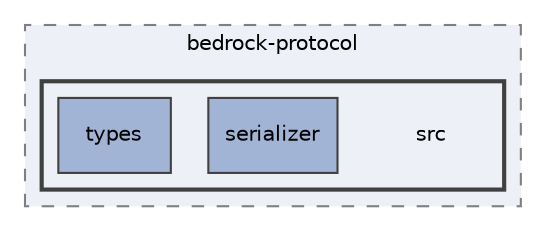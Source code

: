 digraph "src"
{
 // INTERACTIVE_SVG=YES
 // LATEX_PDF_SIZE
  edge [fontname="Helvetica",fontsize="10",labelfontname="Helvetica",labelfontsize="10"];
  node [fontname="Helvetica",fontsize="10",shape=record];
  compound=true
  subgraph clusterdir_35c25ee8b73bfc2a0e7ec3dc66e7b1c9 {
    graph [ bgcolor="#edf0f7", pencolor="grey50", style="filled,dashed,", label="bedrock-protocol", fontname="Helvetica", fontsize="10", URL="dir_35c25ee8b73bfc2a0e7ec3dc66e7b1c9.html"]
  subgraph clusterdir_682c7921c367674b86e95b8a006ee2ec {
    graph [ bgcolor="#edf0f7", pencolor="grey25", style="filled,bold,", label="", fontname="Helvetica", fontsize="10", URL="dir_682c7921c367674b86e95b8a006ee2ec.html"]
    dir_682c7921c367674b86e95b8a006ee2ec [shape=plaintext, label="src"];
  dir_cb327027644beee81f3a3498f95e1a72 [shape=box, label="serializer", style="filled,", fillcolor="#a2b4d6", color="grey25", URL="dir_cb327027644beee81f3a3498f95e1a72.html"];
  dir_55bc17615453bf062ec3fe223a89c893 [shape=box, label="types", style="filled,", fillcolor="#a2b4d6", color="grey25", URL="dir_55bc17615453bf062ec3fe223a89c893.html"];
  }
  }
}
